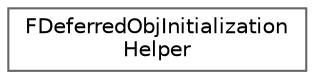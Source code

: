 digraph "Graphical Class Hierarchy"
{
 // INTERACTIVE_SVG=YES
 // LATEX_PDF_SIZE
  bgcolor="transparent";
  edge [fontname=Helvetica,fontsize=10,labelfontname=Helvetica,labelfontsize=10];
  node [fontname=Helvetica,fontsize=10,shape=box,height=0.2,width=0.4];
  rankdir="LR";
  Node0 [id="Node000000",label="FDeferredObjInitialization\lHelper",height=0.2,width=0.4,color="grey40", fillcolor="white", style="filled",URL="$de/d03/structFDeferredObjInitializationHelper.html",tooltip="Access points for making FDeferredInitializationTracker calls."];
}

